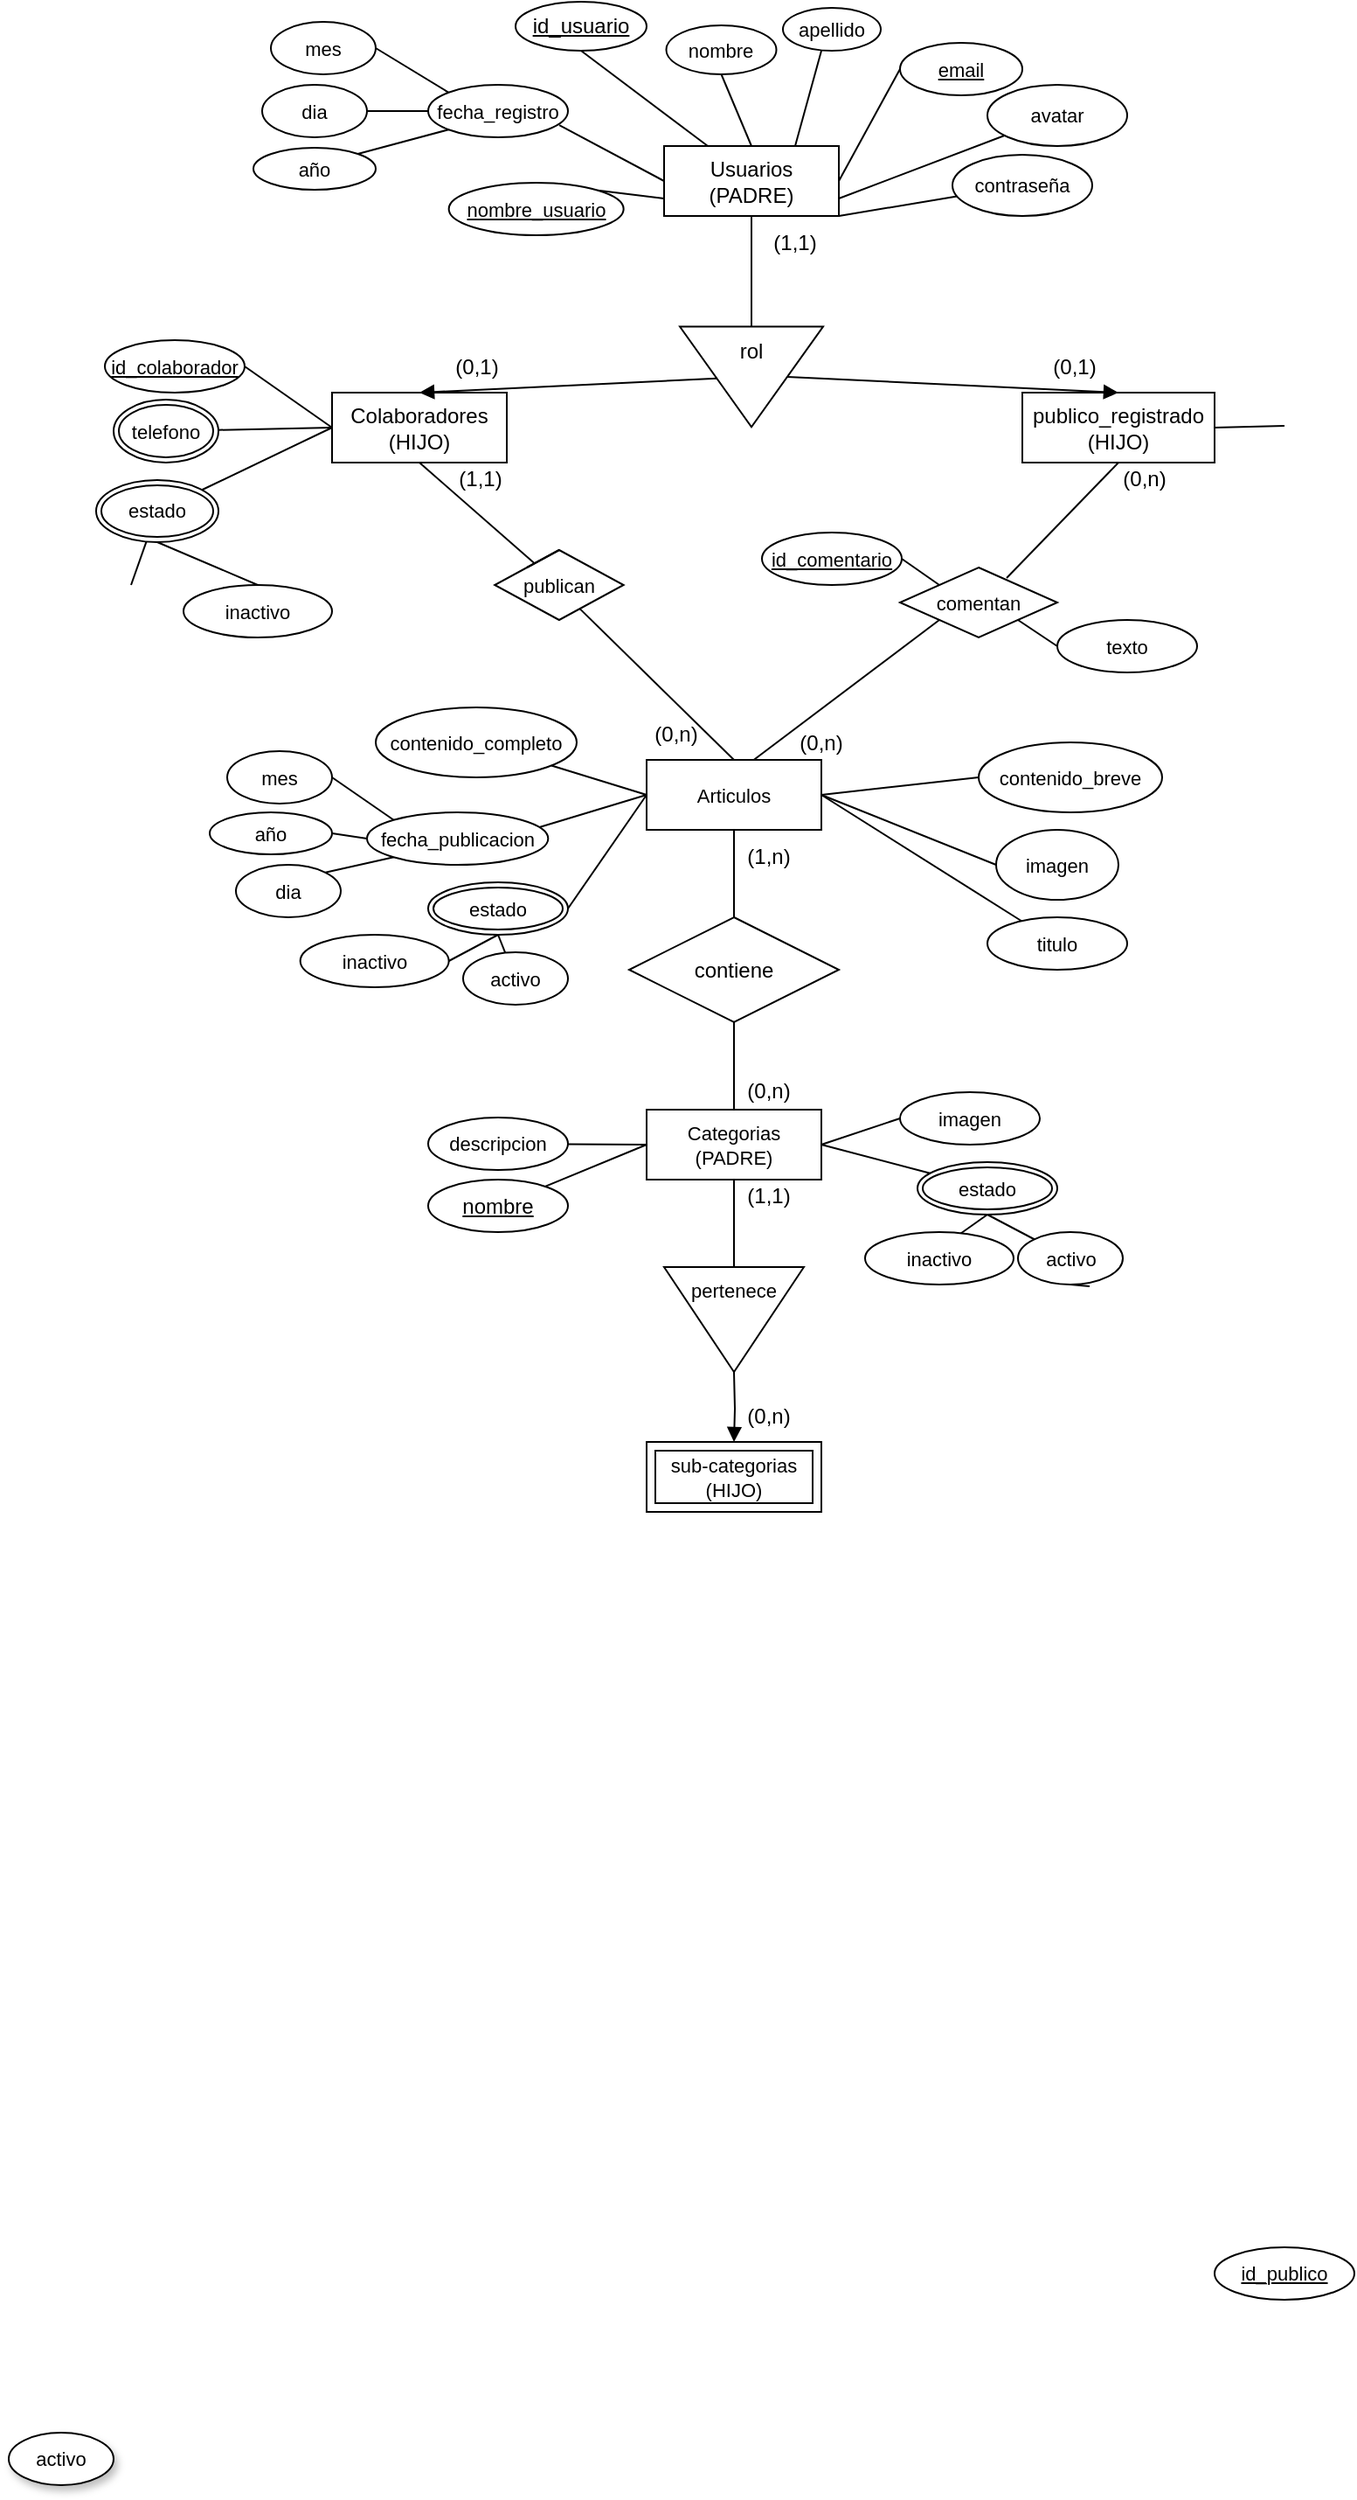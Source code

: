 <mxfile version="21.3.4" type="github">
  <diagram id="R2lEEEUBdFMjLlhIrx00" name="Page-1">
    <mxGraphModel dx="1089" dy="1526" grid="1" gridSize="10" guides="1" tooltips="1" connect="1" arrows="0" fold="1" page="1" pageScale="1" pageWidth="850" pageHeight="1100" background="#FFFFFF" math="0" shadow="0" extFonts="Permanent Marker^https://fonts.googleapis.com/css?family=Permanent+Marker">
      <root>
        <mxCell id="0" />
        <mxCell id="1" parent="0" />
        <mxCell id="G-78G9HvQrEz_k5AtjZF-8" style="edgeStyle=orthogonalEdgeStyle;rounded=0;orthogonalLoop=1;jettySize=auto;html=1;exitX=0.5;exitY=1;exitDx=0;exitDy=0;entryX=0;entryY=0.5;entryDx=0;entryDy=0;endArrow=none;endFill=0;shadow=0;labelBackgroundColor=none;fontColor=default;" parent="1" source="G-78G9HvQrEz_k5AtjZF-1" target="G-78G9HvQrEz_k5AtjZF-5" edge="1">
          <mxGeometry relative="1" as="geometry" />
        </mxCell>
        <mxCell id="G-78G9HvQrEz_k5AtjZF-10" style="rounded=0;orthogonalLoop=1;jettySize=auto;html=1;exitX=0.5;exitY=1;exitDx=0;exitDy=0;endArrow=none;endFill=0;entryX=0.25;entryY=0;entryDx=0;entryDy=0;shadow=0;labelBackgroundColor=none;fontColor=default;" parent="1" source="G-78G9HvQrEz_k5AtjZF-9" target="G-78G9HvQrEz_k5AtjZF-1" edge="1">
          <mxGeometry relative="1" as="geometry">
            <mxPoint x="480" y="-1021.5" as="targetPoint" />
          </mxGeometry>
        </mxCell>
        <mxCell id="G-78G9HvQrEz_k5AtjZF-12" style="edgeStyle=none;shape=connector;rounded=0;orthogonalLoop=1;jettySize=auto;html=1;exitX=0.5;exitY=0;exitDx=0;exitDy=0;entryX=0.5;entryY=1;entryDx=0;entryDy=0;labelBackgroundColor=none;fontFamily=Helvetica;fontSize=11;fontColor=default;endArrow=none;endFill=0;shadow=0;" parent="1" source="G-78G9HvQrEz_k5AtjZF-1" target="G-78G9HvQrEz_k5AtjZF-11" edge="1">
          <mxGeometry relative="1" as="geometry" />
        </mxCell>
        <mxCell id="G-78G9HvQrEz_k5AtjZF-14" style="edgeStyle=none;shape=connector;rounded=0;orthogonalLoop=1;jettySize=auto;html=1;exitX=0.75;exitY=0;exitDx=0;exitDy=0;entryX=0.393;entryY=1;entryDx=0;entryDy=0;entryPerimeter=0;labelBackgroundColor=none;fontFamily=Helvetica;fontSize=11;fontColor=default;endArrow=none;endFill=0;shadow=0;" parent="1" source="G-78G9HvQrEz_k5AtjZF-1" target="G-78G9HvQrEz_k5AtjZF-13" edge="1">
          <mxGeometry relative="1" as="geometry" />
        </mxCell>
        <mxCell id="G-78G9HvQrEz_k5AtjZF-20" style="edgeStyle=none;shape=connector;rounded=0;orthogonalLoop=1;jettySize=auto;html=1;exitX=0;exitY=0.5;exitDx=0;exitDy=0;labelBackgroundColor=none;fontFamily=Helvetica;fontSize=11;fontColor=default;endArrow=none;endFill=0;shadow=0;" parent="1" source="G-78G9HvQrEz_k5AtjZF-2" target="G-78G9HvQrEz_k5AtjZF-19" edge="1">
          <mxGeometry relative="1" as="geometry" />
        </mxCell>
        <mxCell id="G-78G9HvQrEz_k5AtjZF-22" style="edgeStyle=none;shape=connector;rounded=0;orthogonalLoop=1;jettySize=auto;html=1;labelBackgroundColor=none;fontFamily=Helvetica;fontSize=11;fontColor=default;endArrow=none;endFill=0;exitX=0;exitY=0.5;exitDx=0;exitDy=0;shadow=0;" parent="1" source="G-78G9HvQrEz_k5AtjZF-2" target="G-78G9HvQrEz_k5AtjZF-21" edge="1">
          <mxGeometry relative="1" as="geometry">
            <mxPoint x="400" y="-976.5" as="sourcePoint" />
          </mxGeometry>
        </mxCell>
        <mxCell id="G-78G9HvQrEz_k5AtjZF-24" style="edgeStyle=none;shape=connector;rounded=0;orthogonalLoop=1;jettySize=auto;html=1;exitX=1;exitY=0.5;exitDx=0;exitDy=0;entryX=0;entryY=0.5;entryDx=0;entryDy=0;labelBackgroundColor=none;fontFamily=Helvetica;fontSize=11;fontColor=default;endArrow=none;endFill=0;shadow=0;" parent="1" source="G-78G9HvQrEz_k5AtjZF-1" target="G-78G9HvQrEz_k5AtjZF-23" edge="1">
          <mxGeometry relative="1" as="geometry" />
        </mxCell>
        <mxCell id="G-78G9HvQrEz_k5AtjZF-27" style="edgeStyle=none;shape=connector;rounded=0;orthogonalLoop=1;jettySize=auto;html=1;exitX=0;exitY=0.5;exitDx=0;exitDy=0;entryX=0.938;entryY=0.767;entryDx=0;entryDy=0;entryPerimeter=0;labelBackgroundColor=none;fontFamily=Helvetica;fontSize=11;fontColor=default;endArrow=none;endFill=0;shadow=0;" parent="1" source="G-78G9HvQrEz_k5AtjZF-1" target="G-78G9HvQrEz_k5AtjZF-26" edge="1">
          <mxGeometry relative="1" as="geometry" />
        </mxCell>
        <mxCell id="G-78G9HvQrEz_k5AtjZF-35" style="edgeStyle=none;shape=connector;rounded=0;orthogonalLoop=1;jettySize=auto;html=1;exitX=1;exitY=0.75;exitDx=0;exitDy=0;labelBackgroundColor=none;fontFamily=Helvetica;fontSize=11;fontColor=default;endArrow=none;endFill=0;shadow=0;" parent="1" source="G-78G9HvQrEz_k5AtjZF-1" target="G-78G9HvQrEz_k5AtjZF-34" edge="1">
          <mxGeometry relative="1" as="geometry" />
        </mxCell>
        <mxCell id="G-78G9HvQrEz_k5AtjZF-39" style="edgeStyle=none;shape=connector;rounded=0;orthogonalLoop=1;jettySize=auto;html=1;exitX=0;exitY=0.75;exitDx=0;exitDy=0;entryX=1;entryY=0;entryDx=0;entryDy=0;labelBackgroundColor=none;fontFamily=Helvetica;fontSize=11;fontColor=default;endArrow=none;endFill=0;shadow=0;" parent="1" source="G-78G9HvQrEz_k5AtjZF-1" target="G-78G9HvQrEz_k5AtjZF-38" edge="1">
          <mxGeometry relative="1" as="geometry" />
        </mxCell>
        <mxCell id="G-78G9HvQrEz_k5AtjZF-45" style="edgeStyle=none;shape=connector;rounded=0;orthogonalLoop=1;jettySize=auto;html=1;exitX=1;exitY=1;exitDx=0;exitDy=0;labelBackgroundColor=none;fontFamily=Helvetica;fontSize=11;fontColor=default;endArrow=none;endFill=0;shadow=0;" parent="1" source="G-78G9HvQrEz_k5AtjZF-1" target="G-78G9HvQrEz_k5AtjZF-44" edge="1">
          <mxGeometry relative="1" as="geometry" />
        </mxCell>
        <mxCell id="G-78G9HvQrEz_k5AtjZF-1" value="Usuarios&lt;br&gt;(PADRE)" style="whiteSpace=wrap;html=1;align=center;shadow=0;labelBackgroundColor=none;" parent="1" vertex="1">
          <mxGeometry x="405" y="-977.5" width="100" height="40" as="geometry" />
        </mxCell>
        <mxCell id="G-78G9HvQrEz_k5AtjZF-17" style="edgeStyle=none;shape=connector;rounded=0;orthogonalLoop=1;jettySize=auto;html=1;exitX=0.648;exitY=0.817;exitDx=0;exitDy=0;entryX=0.5;entryY=0;entryDx=0;entryDy=0;labelBackgroundColor=none;fontFamily=Helvetica;fontSize=11;fontColor=default;endArrow=none;endFill=0;exitPerimeter=0;shadow=0;" parent="1" source="G-78G9HvQrEz_k5AtjZF-47" target="G-78G9HvQrEz_k5AtjZF-16" edge="1">
          <mxGeometry relative="1" as="geometry" />
        </mxCell>
        <mxCell id="m0Y3ykSrjnnwdMNcB-pi-7" style="edgeStyle=none;shape=connector;rounded=0;orthogonalLoop=1;jettySize=auto;html=1;exitX=0;exitY=0.5;exitDx=0;exitDy=0;entryX=1;entryY=0.5;entryDx=0;entryDy=0;labelBackgroundColor=none;fontFamily=Helvetica;fontSize=11;fontColor=default;endArrow=none;endFill=0;shadow=0;" parent="1" source="G-78G9HvQrEz_k5AtjZF-2" target="m0Y3ykSrjnnwdMNcB-pi-6" edge="1">
          <mxGeometry relative="1" as="geometry" />
        </mxCell>
        <mxCell id="G-78G9HvQrEz_k5AtjZF-2" value="Colaboradores&lt;br&gt;(HIJO)" style="whiteSpace=wrap;html=1;align=center;shadow=0;labelBackgroundColor=none;" parent="1" vertex="1">
          <mxGeometry x="215" y="-836.5" width="100" height="40" as="geometry" />
        </mxCell>
        <mxCell id="m0Y3ykSrjnnwdMNcB-pi-2" style="rounded=0;orthogonalLoop=1;jettySize=auto;html=1;exitX=0;exitY=1;exitDx=0;exitDy=0;endArrow=none;endFill=0;entryX=0.6;entryY=0.025;entryDx=0;entryDy=0;entryPerimeter=0;shadow=0;labelBackgroundColor=none;fontColor=default;" parent="1" source="m0Y3ykSrjnnwdMNcB-pi-3" target="G-78G9HvQrEz_k5AtjZF-16" edge="1">
          <mxGeometry relative="1" as="geometry" />
        </mxCell>
        <mxCell id="m0Y3ykSrjnnwdMNcB-pi-9" style="edgeStyle=none;shape=connector;rounded=0;orthogonalLoop=1;jettySize=auto;html=1;exitX=1;exitY=0.5;exitDx=0;exitDy=0;entryX=0;entryY=0.5;entryDx=0;entryDy=0;labelBackgroundColor=none;fontFamily=Helvetica;fontSize=11;fontColor=default;endArrow=none;endFill=0;shadow=0;" parent="1" source="G-78G9HvQrEz_k5AtjZF-4" edge="1">
          <mxGeometry relative="1" as="geometry">
            <mxPoint x="760" y="-817.5" as="targetPoint" />
          </mxGeometry>
        </mxCell>
        <mxCell id="G-78G9HvQrEz_k5AtjZF-4" value="publico_registrado&lt;br&gt;(HIJO)" style="whiteSpace=wrap;html=1;align=center;shadow=0;labelBackgroundColor=none;" parent="1" vertex="1">
          <mxGeometry x="610" y="-836.5" width="110" height="40" as="geometry" />
        </mxCell>
        <mxCell id="G-78G9HvQrEz_k5AtjZF-5" value="rol" style="triangle;rotation=90;verticalAlign=top;align=center;labelPosition=center;verticalLabelPosition=middle;html=1;whiteSpace=wrap;spacing=2;spacingBottom=5;spacingLeft=0;spacingRight=0;fontSize=12;horizontal=0;spacingTop=0;shadow=0;labelBackgroundColor=none;" parent="1" vertex="1">
          <mxGeometry x="426.34" y="-886.5" width="57.32" height="81.94" as="geometry" />
        </mxCell>
        <mxCell id="G-78G9HvQrEz_k5AtjZF-6" value="" style="endArrow=none;html=1;rounded=0;exitX=0.5;exitY=0;exitDx=0;exitDy=0;endFill=0;startArrow=block;startFill=1;shadow=0;labelBackgroundColor=none;fontColor=default;" parent="1" source="G-78G9HvQrEz_k5AtjZF-2" target="G-78G9HvQrEz_k5AtjZF-5" edge="1">
          <mxGeometry width="50" height="50" relative="1" as="geometry">
            <mxPoint x="550" y="-775.5" as="sourcePoint" />
            <mxPoint x="600" y="-825.5" as="targetPoint" />
          </mxGeometry>
        </mxCell>
        <mxCell id="G-78G9HvQrEz_k5AtjZF-7" value="" style="endArrow=block;html=1;rounded=0;exitX=0.5;exitY=0;exitDx=0;exitDy=0;entryX=0.5;entryY=0;entryDx=0;entryDy=0;endFill=1;shadow=0;labelBackgroundColor=none;fontColor=default;" parent="1" source="G-78G9HvQrEz_k5AtjZF-5" target="G-78G9HvQrEz_k5AtjZF-4" edge="1">
          <mxGeometry width="50" height="50" relative="1" as="geometry">
            <mxPoint x="550" y="-775.5" as="sourcePoint" />
            <mxPoint x="600" y="-825.5" as="targetPoint" />
          </mxGeometry>
        </mxCell>
        <mxCell id="G-78G9HvQrEz_k5AtjZF-9" value="id_usuario" style="ellipse;whiteSpace=wrap;html=1;align=center;fontStyle=4;shadow=0;labelBackgroundColor=none;" parent="1" vertex="1">
          <mxGeometry x="320" y="-1060" width="75" height="28" as="geometry" />
        </mxCell>
        <mxCell id="G-78G9HvQrEz_k5AtjZF-11" value="nombre" style="ellipse;whiteSpace=wrap;html=1;align=center;fontFamily=Helvetica;fontSize=11;shadow=0;labelBackgroundColor=none;" parent="1" vertex="1">
          <mxGeometry x="406.25" y="-1046.5" width="63" height="28" as="geometry" />
        </mxCell>
        <mxCell id="G-78G9HvQrEz_k5AtjZF-13" value="apellido" style="ellipse;whiteSpace=wrap;html=1;align=center;fontFamily=Helvetica;fontSize=11;shadow=0;labelBackgroundColor=none;" parent="1" vertex="1">
          <mxGeometry x="473" y="-1056.5" width="56" height="24.5" as="geometry" />
        </mxCell>
        <mxCell id="G-78G9HvQrEz_k5AtjZF-55" style="edgeStyle=none;shape=connector;rounded=0;orthogonalLoop=1;jettySize=auto;html=1;labelBackgroundColor=none;fontFamily=Helvetica;fontSize=11;fontColor=default;endArrow=none;endFill=0;exitX=0;exitY=0.5;exitDx=0;exitDy=0;shadow=0;" parent="1" source="G-78G9HvQrEz_k5AtjZF-16" target="G-78G9HvQrEz_k5AtjZF-51" edge="1">
          <mxGeometry relative="1" as="geometry" />
        </mxCell>
        <mxCell id="G-78G9HvQrEz_k5AtjZF-56" style="edgeStyle=none;shape=connector;rounded=0;orthogonalLoop=1;jettySize=auto;html=1;exitX=1;exitY=0.5;exitDx=0;exitDy=0;labelBackgroundColor=none;fontFamily=Helvetica;fontSize=11;fontColor=default;endArrow=none;endFill=0;shadow=0;" parent="1" source="G-78G9HvQrEz_k5AtjZF-16" target="G-78G9HvQrEz_k5AtjZF-52" edge="1">
          <mxGeometry relative="1" as="geometry" />
        </mxCell>
        <mxCell id="G-78G9HvQrEz_k5AtjZF-57" style="edgeStyle=none;shape=connector;rounded=0;orthogonalLoop=1;jettySize=auto;html=1;entryX=0;entryY=0.5;entryDx=0;entryDy=0;labelBackgroundColor=none;fontFamily=Helvetica;fontSize=11;fontColor=default;endArrow=none;endFill=0;exitX=1;exitY=0.5;exitDx=0;exitDy=0;shadow=0;" parent="1" source="G-78G9HvQrEz_k5AtjZF-16" target="G-78G9HvQrEz_k5AtjZF-54" edge="1">
          <mxGeometry relative="1" as="geometry">
            <mxPoint x="500" y="-666.5" as="sourcePoint" />
          </mxGeometry>
        </mxCell>
        <mxCell id="m0Y3ykSrjnnwdMNcB-pi-1" style="rounded=0;orthogonalLoop=1;jettySize=auto;html=1;exitX=0.5;exitY=1;exitDx=0;exitDy=0;entryX=0.5;entryY=0;entryDx=0;entryDy=0;endArrow=none;endFill=0;shadow=0;labelBackgroundColor=none;fontColor=default;" parent="1" source="G-78G9HvQrEz_k5AtjZF-16" edge="1">
          <mxGeometry relative="1" as="geometry">
            <mxPoint x="445" y="-426.5" as="targetPoint" />
          </mxGeometry>
        </mxCell>
        <mxCell id="G-78G9HvQrEz_k5AtjZF-16" value="Articulos" style="whiteSpace=wrap;html=1;align=center;fontFamily=Helvetica;fontSize=11;shadow=0;labelBackgroundColor=none;" parent="1" vertex="1">
          <mxGeometry x="395" y="-626.5" width="100" height="40" as="geometry" />
        </mxCell>
        <mxCell id="TPlJymGG3jugFg58Cx_--14" style="edgeStyle=none;shape=connector;curved=1;rounded=0;orthogonalLoop=1;jettySize=auto;html=1;exitX=0;exitY=0.5;exitDx=0;exitDy=0;labelBackgroundColor=none;fontFamily=Helvetica;fontSize=12;fontColor=default;endArrow=none;endFill=0;startSize=8;endSize=8;shadow=0;" parent="1" target="TPlJymGG3jugFg58Cx_--13" edge="1">
          <mxGeometry relative="1" as="geometry">
            <mxPoint x="395" y="-406.5" as="sourcePoint" />
          </mxGeometry>
        </mxCell>
        <mxCell id="TPlJymGG3jugFg58Cx_--17" style="edgeStyle=none;shape=connector;curved=1;rounded=0;orthogonalLoop=1;jettySize=auto;html=1;exitX=0;exitY=0.5;exitDx=0;exitDy=0;labelBackgroundColor=none;fontFamily=Helvetica;fontSize=12;fontColor=default;endArrow=none;endFill=0;startSize=8;endSize=8;shadow=0;" parent="1" target="TPlJymGG3jugFg58Cx_--15" edge="1">
          <mxGeometry relative="1" as="geometry">
            <mxPoint x="395" y="-406.5" as="sourcePoint" />
          </mxGeometry>
        </mxCell>
        <mxCell id="TPlJymGG3jugFg58Cx_--20" style="edgeStyle=none;shape=connector;curved=1;rounded=0;orthogonalLoop=1;jettySize=auto;html=1;exitX=1;exitY=0.5;exitDx=0;exitDy=0;entryX=0;entryY=0.5;entryDx=0;entryDy=0;labelBackgroundColor=none;fontFamily=Helvetica;fontSize=12;fontColor=default;endArrow=none;endFill=0;startSize=8;endSize=8;shadow=0;" parent="1" target="TPlJymGG3jugFg58Cx_--18" edge="1">
          <mxGeometry relative="1" as="geometry">
            <mxPoint x="495" y="-406.5" as="sourcePoint" />
          </mxGeometry>
        </mxCell>
        <mxCell id="TPlJymGG3jugFg58Cx_--27" style="edgeStyle=none;shape=connector;curved=1;rounded=0;orthogonalLoop=1;jettySize=auto;html=1;exitX=1;exitY=0.5;exitDx=0;exitDy=0;labelBackgroundColor=none;fontFamily=Helvetica;fontSize=12;fontColor=default;endArrow=none;endFill=0;startSize=8;endSize=8;shadow=0;" parent="1" target="TPlJymGG3jugFg58Cx_--22" edge="1">
          <mxGeometry relative="1" as="geometry">
            <mxPoint x="495" y="-406.5" as="sourcePoint" />
          </mxGeometry>
        </mxCell>
        <mxCell id="TPlJymGG3jugFg58Cx_--29" style="edgeStyle=none;shape=connector;curved=1;rounded=0;orthogonalLoop=1;jettySize=auto;html=1;exitX=0.5;exitY=1;exitDx=0;exitDy=0;labelBackgroundColor=none;fontFamily=Helvetica;fontSize=12;fontColor=default;endArrow=none;endFill=0;startSize=8;endSize=8;shadow=0;" parent="1" edge="1">
          <mxGeometry relative="1" as="geometry">
            <mxPoint x="445" y="-386.5" as="sourcePoint" />
            <mxPoint x="445" y="-336.5" as="targetPoint" />
          </mxGeometry>
        </mxCell>
        <mxCell id="G-78G9HvQrEz_k5AtjZF-19" value="telefono" style="ellipse;shape=doubleEllipse;margin=3;whiteSpace=wrap;html=1;align=center;fontFamily=Helvetica;fontSize=11;shadow=0;labelBackgroundColor=none;" parent="1" vertex="1">
          <mxGeometry x="90" y="-832.5" width="60" height="36" as="geometry" />
        </mxCell>
        <mxCell id="G-78G9HvQrEz_k5AtjZF-21" value="estado" style="ellipse;shape=doubleEllipse;margin=3;whiteSpace=wrap;html=1;align=center;fontFamily=Helvetica;fontSize=11;shadow=0;labelBackgroundColor=none;" parent="1" vertex="1">
          <mxGeometry x="80" y="-786.5" width="70" height="35.5" as="geometry" />
        </mxCell>
        <mxCell id="G-78G9HvQrEz_k5AtjZF-23" value="email" style="ellipse;whiteSpace=wrap;html=1;align=center;fontFamily=Helvetica;fontSize=11;fontStyle=4;shadow=0;labelBackgroundColor=none;" parent="1" vertex="1">
          <mxGeometry x="540" y="-1036.5" width="70" height="30" as="geometry" />
        </mxCell>
        <mxCell id="G-78G9HvQrEz_k5AtjZF-25" style="edgeStyle=none;shape=connector;rounded=0;orthogonalLoop=1;jettySize=auto;html=1;exitX=0;exitY=0.5;exitDx=0;exitDy=0;entryX=0;entryY=0.25;entryDx=0;entryDy=0;labelBackgroundColor=none;fontFamily=Helvetica;fontSize=11;fontColor=default;endArrow=none;endFill=0;shadow=0;" parent="1" source="G-78G9HvQrEz_k5AtjZF-1" target="G-78G9HvQrEz_k5AtjZF-1" edge="1">
          <mxGeometry relative="1" as="geometry" />
        </mxCell>
        <mxCell id="G-78G9HvQrEz_k5AtjZF-31" style="edgeStyle=none;shape=connector;rounded=0;orthogonalLoop=1;jettySize=auto;html=1;exitX=0;exitY=1;exitDx=0;exitDy=0;entryX=1;entryY=0;entryDx=0;entryDy=0;labelBackgroundColor=none;fontFamily=Helvetica;fontSize=11;fontColor=default;endArrow=none;endFill=0;shadow=0;" parent="1" source="G-78G9HvQrEz_k5AtjZF-26" target="G-78G9HvQrEz_k5AtjZF-30" edge="1">
          <mxGeometry relative="1" as="geometry" />
        </mxCell>
        <mxCell id="G-78G9HvQrEz_k5AtjZF-32" style="edgeStyle=none;shape=connector;rounded=0;orthogonalLoop=1;jettySize=auto;html=1;exitX=0;exitY=0.5;exitDx=0;exitDy=0;labelBackgroundColor=none;fontFamily=Helvetica;fontSize=11;fontColor=default;endArrow=none;endFill=0;shadow=0;" parent="1" source="G-78G9HvQrEz_k5AtjZF-26" target="G-78G9HvQrEz_k5AtjZF-29" edge="1">
          <mxGeometry relative="1" as="geometry" />
        </mxCell>
        <mxCell id="G-78G9HvQrEz_k5AtjZF-33" style="edgeStyle=none;shape=connector;rounded=0;orthogonalLoop=1;jettySize=auto;html=1;exitX=0;exitY=0;exitDx=0;exitDy=0;entryX=1;entryY=0.5;entryDx=0;entryDy=0;labelBackgroundColor=none;fontFamily=Helvetica;fontSize=11;fontColor=default;endArrow=none;endFill=0;shadow=0;" parent="1" source="G-78G9HvQrEz_k5AtjZF-26" target="G-78G9HvQrEz_k5AtjZF-28" edge="1">
          <mxGeometry relative="1" as="geometry" />
        </mxCell>
        <mxCell id="G-78G9HvQrEz_k5AtjZF-26" value="fecha_registro" style="ellipse;whiteSpace=wrap;html=1;align=center;fontFamily=Helvetica;fontSize=11;shadow=0;labelBackgroundColor=none;" parent="1" vertex="1">
          <mxGeometry x="270" y="-1012.5" width="80" height="30" as="geometry" />
        </mxCell>
        <mxCell id="G-78G9HvQrEz_k5AtjZF-28" value="mes" style="ellipse;whiteSpace=wrap;html=1;align=center;fontFamily=Helvetica;fontSize=11;shadow=0;labelBackgroundColor=none;" parent="1" vertex="1">
          <mxGeometry x="180" y="-1048.5" width="60" height="30" as="geometry" />
        </mxCell>
        <mxCell id="G-78G9HvQrEz_k5AtjZF-29" value="dia" style="ellipse;whiteSpace=wrap;html=1;align=center;fontFamily=Helvetica;fontSize=11;shadow=0;labelBackgroundColor=none;" parent="1" vertex="1">
          <mxGeometry x="175" y="-1012.5" width="60" height="30" as="geometry" />
        </mxCell>
        <mxCell id="G-78G9HvQrEz_k5AtjZF-30" value="año" style="ellipse;whiteSpace=wrap;html=1;align=center;fontFamily=Helvetica;fontSize=11;shadow=0;labelBackgroundColor=none;" parent="1" vertex="1">
          <mxGeometry x="170" y="-976.5" width="70" height="24" as="geometry" />
        </mxCell>
        <mxCell id="G-78G9HvQrEz_k5AtjZF-34" value="avatar" style="ellipse;whiteSpace=wrap;html=1;align=center;fontFamily=Helvetica;fontSize=11;shadow=0;labelBackgroundColor=none;" parent="1" vertex="1">
          <mxGeometry x="590" y="-1012.5" width="80" height="35" as="geometry" />
        </mxCell>
        <mxCell id="G-78G9HvQrEz_k5AtjZF-38" value="nombre_usuario" style="ellipse;whiteSpace=wrap;html=1;align=center;fontStyle=4;fontFamily=Helvetica;fontSize=11;shadow=0;labelBackgroundColor=none;" parent="1" vertex="1">
          <mxGeometry x="281.83" y="-956.5" width="100" height="30" as="geometry" />
        </mxCell>
        <mxCell id="G-78G9HvQrEz_k5AtjZF-44" value="contraseña" style="ellipse;whiteSpace=wrap;html=1;align=center;fontFamily=Helvetica;fontSize=11;shadow=0;labelBackgroundColor=none;" parent="1" vertex="1">
          <mxGeometry x="570" y="-972.5" width="80" height="35" as="geometry" />
        </mxCell>
        <mxCell id="G-78G9HvQrEz_k5AtjZF-46" style="edgeStyle=none;shape=connector;rounded=0;orthogonalLoop=1;jettySize=auto;html=1;exitX=0;exitY=0.5;exitDx=0;exitDy=0;labelBackgroundColor=none;fontFamily=Helvetica;fontSize=11;fontColor=default;endArrow=none;endFill=0;shadow=0;" parent="1" source="G-78G9HvQrEz_k5AtjZF-5" target="G-78G9HvQrEz_k5AtjZF-5" edge="1">
          <mxGeometry relative="1" as="geometry" />
        </mxCell>
        <mxCell id="G-78G9HvQrEz_k5AtjZF-48" value="" style="edgeStyle=none;shape=connector;rounded=0;orthogonalLoop=1;jettySize=auto;html=1;exitX=0.5;exitY=1;exitDx=0;exitDy=0;labelBackgroundColor=none;fontFamily=Helvetica;fontSize=11;fontColor=default;endArrow=none;endFill=0;shadow=0;" parent="1" source="G-78G9HvQrEz_k5AtjZF-2" target="G-78G9HvQrEz_k5AtjZF-47" edge="1">
          <mxGeometry relative="1" as="geometry">
            <mxPoint x="265" y="-796.5" as="sourcePoint" />
            <mxPoint x="456" y="-726.5" as="targetPoint" />
          </mxGeometry>
        </mxCell>
        <mxCell id="G-78G9HvQrEz_k5AtjZF-47" value="publican" style="shape=rhombus;perimeter=rhombusPerimeter;whiteSpace=wrap;html=1;align=center;fontFamily=Helvetica;fontSize=11;shadow=0;labelBackgroundColor=none;" parent="1" vertex="1">
          <mxGeometry x="308.08" y="-746.5" width="73.75" height="40" as="geometry" />
        </mxCell>
        <mxCell id="G-78G9HvQrEz_k5AtjZF-49" style="edgeStyle=none;shape=connector;rounded=0;orthogonalLoop=1;jettySize=auto;html=1;exitX=0.5;exitY=0;exitDx=0;exitDy=0;entryX=0;entryY=0;entryDx=0;entryDy=0;labelBackgroundColor=none;fontFamily=Helvetica;fontSize=11;fontColor=default;endArrow=none;endFill=0;shadow=0;" parent="1" source="G-78G9HvQrEz_k5AtjZF-47" target="G-78G9HvQrEz_k5AtjZF-47" edge="1">
          <mxGeometry relative="1" as="geometry" />
        </mxCell>
        <mxCell id="G-78G9HvQrEz_k5AtjZF-50" style="edgeStyle=none;shape=connector;rounded=0;orthogonalLoop=1;jettySize=auto;html=1;exitX=1;exitY=0.5;exitDx=0;exitDy=0;labelBackgroundColor=none;fontFamily=Helvetica;fontSize=11;fontColor=default;endArrow=none;endFill=0;shadow=0;" parent="1" source="G-78G9HvQrEz_k5AtjZF-47" target="G-78G9HvQrEz_k5AtjZF-47" edge="1">
          <mxGeometry relative="1" as="geometry" />
        </mxCell>
        <mxCell id="G-78G9HvQrEz_k5AtjZF-51" value="contenido_completo" style="ellipse;whiteSpace=wrap;html=1;align=center;fontFamily=Helvetica;fontSize=11;shadow=0;labelBackgroundColor=none;" parent="1" vertex="1">
          <mxGeometry x="240" y="-656.5" width="115" height="40" as="geometry" />
        </mxCell>
        <mxCell id="G-78G9HvQrEz_k5AtjZF-52" value="titulo" style="ellipse;whiteSpace=wrap;html=1;align=center;fontFamily=Helvetica;fontSize=11;shadow=0;labelBackgroundColor=none;" parent="1" vertex="1">
          <mxGeometry x="590" y="-536.5" width="80" height="30" as="geometry" />
        </mxCell>
        <mxCell id="G-78G9HvQrEz_k5AtjZF-54" value="contenido_breve" style="ellipse;whiteSpace=wrap;html=1;align=center;fontFamily=Helvetica;fontSize=11;shadow=0;labelBackgroundColor=none;" parent="1" vertex="1">
          <mxGeometry x="585" y="-636.5" width="105" height="40" as="geometry" />
        </mxCell>
        <mxCell id="G-78G9HvQrEz_k5AtjZF-59" style="edgeStyle=none;shape=connector;rounded=0;orthogonalLoop=1;jettySize=auto;html=1;exitX=0;exitY=0.5;exitDx=0;exitDy=0;labelBackgroundColor=none;fontFamily=Helvetica;fontSize=11;fontColor=default;endArrow=none;endFill=0;entryX=1;entryY=0.5;entryDx=0;entryDy=0;shadow=0;" parent="1" source="G-78G9HvQrEz_k5AtjZF-58" target="G-78G9HvQrEz_k5AtjZF-16" edge="1">
          <mxGeometry relative="1" as="geometry">
            <mxPoint x="500" y="-666.5" as="targetPoint" />
          </mxGeometry>
        </mxCell>
        <mxCell id="G-78G9HvQrEz_k5AtjZF-58" value="imagen" style="ellipse;whiteSpace=wrap;html=1;align=center;fontFamily=Helvetica;fontSize=11;shadow=0;labelBackgroundColor=none;" parent="1" vertex="1">
          <mxGeometry x="595" y="-586.5" width="70" height="40" as="geometry" />
        </mxCell>
        <mxCell id="G-78G9HvQrEz_k5AtjZF-61" style="edgeStyle=none;shape=connector;rounded=0;orthogonalLoop=1;jettySize=auto;html=1;exitX=0.936;exitY=0.3;exitDx=0;exitDy=0;labelBackgroundColor=none;fontFamily=Helvetica;fontSize=11;fontColor=default;endArrow=none;endFill=0;exitPerimeter=0;entryX=0;entryY=0.5;entryDx=0;entryDy=0;shadow=0;" parent="1" source="G-78G9HvQrEz_k5AtjZF-60" target="G-78G9HvQrEz_k5AtjZF-16" edge="1">
          <mxGeometry relative="1" as="geometry">
            <mxPoint x="400" y="-606.5" as="targetPoint" />
          </mxGeometry>
        </mxCell>
        <mxCell id="TPlJymGG3jugFg58Cx_--10" style="edgeStyle=none;shape=connector;curved=1;rounded=0;orthogonalLoop=1;jettySize=auto;html=1;exitX=0;exitY=1;exitDx=0;exitDy=0;entryX=1;entryY=0;entryDx=0;entryDy=0;labelBackgroundColor=none;fontFamily=Helvetica;fontSize=12;fontColor=default;endArrow=none;endFill=0;startSize=8;endSize=8;shadow=0;" parent="1" source="G-78G9HvQrEz_k5AtjZF-60" target="TPlJymGG3jugFg58Cx_--7" edge="1">
          <mxGeometry relative="1" as="geometry" />
        </mxCell>
        <mxCell id="TPlJymGG3jugFg58Cx_--11" style="edgeStyle=none;shape=connector;curved=1;rounded=0;orthogonalLoop=1;jettySize=auto;html=1;exitX=0;exitY=0;exitDx=0;exitDy=0;entryX=1;entryY=0.5;entryDx=0;entryDy=0;labelBackgroundColor=none;fontFamily=Helvetica;fontSize=12;fontColor=default;endArrow=none;endFill=0;startSize=8;endSize=8;shadow=0;" parent="1" source="G-78G9HvQrEz_k5AtjZF-60" target="TPlJymGG3jugFg58Cx_--6" edge="1">
          <mxGeometry relative="1" as="geometry" />
        </mxCell>
        <mxCell id="TPlJymGG3jugFg58Cx_--12" style="edgeStyle=none;shape=connector;curved=1;rounded=0;orthogonalLoop=1;jettySize=auto;html=1;exitX=0;exitY=0.5;exitDx=0;exitDy=0;entryX=1;entryY=0.5;entryDx=0;entryDy=0;labelBackgroundColor=none;fontFamily=Helvetica;fontSize=12;fontColor=default;endArrow=none;endFill=0;startSize=8;endSize=8;shadow=0;" parent="1" source="G-78G9HvQrEz_k5AtjZF-60" target="TPlJymGG3jugFg58Cx_--8" edge="1">
          <mxGeometry relative="1" as="geometry" />
        </mxCell>
        <mxCell id="G-78G9HvQrEz_k5AtjZF-60" value="fecha_publicacion" style="ellipse;whiteSpace=wrap;html=1;align=center;fontFamily=Helvetica;fontSize=11;shadow=0;labelBackgroundColor=none;" parent="1" vertex="1">
          <mxGeometry x="235.0" y="-596.5" width="103.66" height="30" as="geometry" />
        </mxCell>
        <mxCell id="G-78G9HvQrEz_k5AtjZF-63" style="edgeStyle=none;shape=connector;rounded=0;orthogonalLoop=1;jettySize=auto;html=1;exitX=1;exitY=0.5;exitDx=0;exitDy=0;entryX=0;entryY=0.5;entryDx=0;entryDy=0;labelBackgroundColor=none;fontFamily=Helvetica;fontSize=11;fontColor=default;endArrow=none;endFill=0;shadow=0;" parent="1" source="G-78G9HvQrEz_k5AtjZF-62" target="G-78G9HvQrEz_k5AtjZF-16" edge="1">
          <mxGeometry relative="1" as="geometry" />
        </mxCell>
        <mxCell id="m0Y3ykSrjnnwdMNcB-pi-16" style="edgeStyle=none;shape=connector;rounded=0;orthogonalLoop=1;jettySize=auto;html=1;exitX=0.5;exitY=1;exitDx=0;exitDy=0;entryX=1;entryY=0.5;entryDx=0;entryDy=0;labelBackgroundColor=none;fontFamily=Helvetica;fontSize=11;fontColor=default;endArrow=none;endFill=0;shadow=0;" parent="1" source="G-78G9HvQrEz_k5AtjZF-62" target="m0Y3ykSrjnnwdMNcB-pi-15" edge="1">
          <mxGeometry relative="1" as="geometry" />
        </mxCell>
        <mxCell id="G-78G9HvQrEz_k5AtjZF-62" value="estado" style="ellipse;shape=doubleEllipse;margin=3;whiteSpace=wrap;html=1;align=center;fontFamily=Helvetica;fontSize=11;shadow=0;labelBackgroundColor=none;" parent="1" vertex="1">
          <mxGeometry x="270" y="-556.5" width="80" height="30" as="geometry" />
        </mxCell>
        <mxCell id="m0Y3ykSrjnnwdMNcB-pi-4" value="" style="rounded=0;orthogonalLoop=1;jettySize=auto;html=1;exitX=0.5;exitY=1;exitDx=0;exitDy=0;endArrow=none;endFill=0;entryX=0.678;entryY=0.15;entryDx=0;entryDy=0;entryPerimeter=0;shadow=0;labelBackgroundColor=none;fontColor=default;" parent="1" source="G-78G9HvQrEz_k5AtjZF-4" target="m0Y3ykSrjnnwdMNcB-pi-3" edge="1">
          <mxGeometry relative="1" as="geometry">
            <mxPoint x="665" y="-796.5" as="sourcePoint" />
            <mxPoint x="590" y="-736.5" as="targetPoint" />
          </mxGeometry>
        </mxCell>
        <mxCell id="TPlJymGG3jugFg58Cx_--3" style="edgeStyle=none;curved=1;rounded=0;orthogonalLoop=1;jettySize=auto;html=1;exitX=1;exitY=1;exitDx=0;exitDy=0;entryX=0;entryY=0.5;entryDx=0;entryDy=0;fontSize=12;startSize=8;endSize=8;endArrow=none;endFill=0;shadow=0;labelBackgroundColor=none;fontColor=default;" parent="1" source="m0Y3ykSrjnnwdMNcB-pi-3" target="TPlJymGG3jugFg58Cx_--1" edge="1">
          <mxGeometry relative="1" as="geometry" />
        </mxCell>
        <mxCell id="TPlJymGG3jugFg58Cx_--4" style="edgeStyle=none;shape=connector;curved=1;rounded=0;orthogonalLoop=1;jettySize=auto;html=1;exitX=0;exitY=0;exitDx=0;exitDy=0;entryX=1;entryY=0.5;entryDx=0;entryDy=0;labelBackgroundColor=none;fontFamily=Helvetica;fontSize=12;fontColor=default;endArrow=none;endFill=0;startSize=8;endSize=8;shadow=0;" parent="1" source="m0Y3ykSrjnnwdMNcB-pi-3" target="TPlJymGG3jugFg58Cx_--2" edge="1">
          <mxGeometry relative="1" as="geometry" />
        </mxCell>
        <mxCell id="m0Y3ykSrjnnwdMNcB-pi-3" value="comentan" style="shape=rhombus;perimeter=rhombusPerimeter;whiteSpace=wrap;html=1;align=center;fontFamily=Helvetica;fontSize=11;shadow=0;labelBackgroundColor=none;" parent="1" vertex="1">
          <mxGeometry x="540" y="-736.5" width="90" height="40" as="geometry" />
        </mxCell>
        <mxCell id="m0Y3ykSrjnnwdMNcB-pi-5" style="edgeStyle=none;shape=connector;rounded=0;orthogonalLoop=1;jettySize=auto;html=1;exitX=0.5;exitY=1;exitDx=0;exitDy=0;labelBackgroundColor=none;fontFamily=Helvetica;fontSize=11;fontColor=default;endArrow=none;endFill=0;shadow=0;" parent="1" source="G-78G9HvQrEz_k5AtjZF-52" target="G-78G9HvQrEz_k5AtjZF-52" edge="1">
          <mxGeometry relative="1" as="geometry" />
        </mxCell>
        <mxCell id="m0Y3ykSrjnnwdMNcB-pi-6" value="id_colaborador" style="ellipse;whiteSpace=wrap;html=1;align=center;fontStyle=4;fontFamily=Helvetica;fontSize=11;shadow=0;labelBackgroundColor=none;" parent="1" vertex="1">
          <mxGeometry x="85" y="-866.5" width="80" height="30" as="geometry" />
        </mxCell>
        <mxCell id="m0Y3ykSrjnnwdMNcB-pi-8" value="id_publico" style="ellipse;whiteSpace=wrap;html=1;align=center;fontStyle=4;fontFamily=Helvetica;fontSize=11;shadow=0;labelBackgroundColor=none;" parent="1" vertex="1">
          <mxGeometry x="720" y="224" width="80" height="30" as="geometry" />
        </mxCell>
        <mxCell id="m0Y3ykSrjnnwdMNcB-pi-12" style="edgeStyle=none;shape=connector;rounded=0;orthogonalLoop=1;jettySize=auto;html=1;exitX=0.5;exitY=0;exitDx=0;exitDy=0;labelBackgroundColor=none;fontFamily=Helvetica;fontSize=11;fontColor=default;endArrow=none;endFill=0;shadow=0;" parent="1" target="G-78G9HvQrEz_k5AtjZF-21" edge="1">
          <mxGeometry relative="1" as="geometry">
            <mxPoint x="100" y="-726.5" as="sourcePoint" />
          </mxGeometry>
        </mxCell>
        <mxCell id="m0Y3ykSrjnnwdMNcB-pi-10" value="activo" style="ellipse;whiteSpace=wrap;html=1;align=center;fontFamily=Helvetica;fontSize=11;shadow=1;labelBackgroundColor=none;" parent="1" vertex="1">
          <mxGeometry x="30" y="330" width="60" height="30" as="geometry" />
        </mxCell>
        <mxCell id="m0Y3ykSrjnnwdMNcB-pi-13" style="edgeStyle=none;shape=connector;rounded=0;orthogonalLoop=1;jettySize=auto;html=1;exitX=0.5;exitY=0;exitDx=0;exitDy=0;entryX=0.5;entryY=1;entryDx=0;entryDy=0;labelBackgroundColor=none;fontFamily=Helvetica;fontSize=11;fontColor=default;endArrow=none;endFill=0;shadow=0;" parent="1" source="m0Y3ykSrjnnwdMNcB-pi-11" target="G-78G9HvQrEz_k5AtjZF-21" edge="1">
          <mxGeometry relative="1" as="geometry" />
        </mxCell>
        <mxCell id="m0Y3ykSrjnnwdMNcB-pi-11" value="inactivo" style="ellipse;whiteSpace=wrap;html=1;align=center;fontFamily=Helvetica;fontSize=11;shadow=0;labelBackgroundColor=none;" parent="1" vertex="1">
          <mxGeometry x="130" y="-726.5" width="85" height="30" as="geometry" />
        </mxCell>
        <mxCell id="m0Y3ykSrjnnwdMNcB-pi-17" style="edgeStyle=none;shape=connector;rounded=0;orthogonalLoop=1;jettySize=auto;html=1;entryX=0.5;entryY=1;entryDx=0;entryDy=0;labelBackgroundColor=none;fontFamily=Helvetica;fontSize=11;fontColor=default;endArrow=none;endFill=0;shadow=0;" parent="1" source="m0Y3ykSrjnnwdMNcB-pi-14" target="G-78G9HvQrEz_k5AtjZF-62" edge="1">
          <mxGeometry relative="1" as="geometry" />
        </mxCell>
        <mxCell id="m0Y3ykSrjnnwdMNcB-pi-14" value="activo" style="ellipse;whiteSpace=wrap;html=1;align=center;fontFamily=Helvetica;fontSize=11;shadow=0;labelBackgroundColor=none;" parent="1" vertex="1">
          <mxGeometry x="290" y="-516.5" width="60" height="30" as="geometry" />
        </mxCell>
        <mxCell id="m0Y3ykSrjnnwdMNcB-pi-15" value="inactivo" style="ellipse;whiteSpace=wrap;html=1;align=center;fontFamily=Helvetica;fontSize=11;shadow=0;labelBackgroundColor=none;" parent="1" vertex="1">
          <mxGeometry x="196.83" y="-526.5" width="85" height="30" as="geometry" />
        </mxCell>
        <mxCell id="TPlJymGG3jugFg58Cx_--1" value="texto" style="ellipse;whiteSpace=wrap;html=1;align=center;fontFamily=Helvetica;fontSize=11;shadow=0;labelBackgroundColor=none;" parent="1" vertex="1">
          <mxGeometry x="630" y="-706.5" width="80" height="30" as="geometry" />
        </mxCell>
        <mxCell id="TPlJymGG3jugFg58Cx_--2" value="id_comentario" style="ellipse;whiteSpace=wrap;html=1;align=center;fontStyle=4;fontFamily=Helvetica;fontSize=11;shadow=0;labelBackgroundColor=none;" parent="1" vertex="1">
          <mxGeometry x="461" y="-756.5" width="80" height="30" as="geometry" />
        </mxCell>
        <mxCell id="TPlJymGG3jugFg58Cx_--5" value="contiene" style="shape=rhombus;perimeter=rhombusPerimeter;whiteSpace=wrap;html=1;align=center;fontFamily=Helvetica;fontSize=12;shadow=0;labelBackgroundColor=none;" parent="1" vertex="1">
          <mxGeometry x="385" y="-536.5" width="120" height="60" as="geometry" />
        </mxCell>
        <mxCell id="TPlJymGG3jugFg58Cx_--6" value="mes" style="ellipse;whiteSpace=wrap;html=1;align=center;fontFamily=Helvetica;fontSize=11;shadow=0;labelBackgroundColor=none;" parent="1" vertex="1">
          <mxGeometry x="155" y="-631.5" width="60" height="30" as="geometry" />
        </mxCell>
        <mxCell id="TPlJymGG3jugFg58Cx_--7" value="dia" style="ellipse;whiteSpace=wrap;html=1;align=center;fontFamily=Helvetica;fontSize=11;shadow=0;labelBackgroundColor=none;" parent="1" vertex="1">
          <mxGeometry x="160" y="-566.5" width="60" height="30" as="geometry" />
        </mxCell>
        <mxCell id="TPlJymGG3jugFg58Cx_--8" value="año" style="ellipse;whiteSpace=wrap;html=1;align=center;fontFamily=Helvetica;fontSize=11;shadow=0;labelBackgroundColor=none;" parent="1" vertex="1">
          <mxGeometry x="145" y="-596.5" width="70" height="24" as="geometry" />
        </mxCell>
        <mxCell id="TPlJymGG3jugFg58Cx_--13" value="nombre" style="ellipse;whiteSpace=wrap;html=1;align=center;fontStyle=4;fontFamily=Helvetica;fontSize=12;shadow=0;labelBackgroundColor=none;" parent="1" vertex="1">
          <mxGeometry x="270" y="-386.5" width="80" height="30" as="geometry" />
        </mxCell>
        <mxCell id="TPlJymGG3jugFg58Cx_--15" value="descripcion" style="ellipse;whiteSpace=wrap;html=1;align=center;fontFamily=Helvetica;fontSize=11;shadow=0;labelBackgroundColor=none;" parent="1" vertex="1">
          <mxGeometry x="270" y="-422" width="80" height="30" as="geometry" />
        </mxCell>
        <mxCell id="TPlJymGG3jugFg58Cx_--16" style="edgeStyle=none;shape=connector;rounded=0;orthogonalLoop=1;jettySize=auto;html=1;exitX=0.5;exitY=1;exitDx=0;exitDy=0;labelBackgroundColor=none;fontFamily=Helvetica;fontSize=11;fontColor=default;endArrow=none;endFill=0;shadow=0;" parent="1" source="TPlJymGG3jugFg58Cx_--15" target="TPlJymGG3jugFg58Cx_--15" edge="1">
          <mxGeometry relative="1" as="geometry" />
        </mxCell>
        <mxCell id="TPlJymGG3jugFg58Cx_--18" value="imagen" style="ellipse;whiteSpace=wrap;html=1;align=center;fontFamily=Helvetica;fontSize=11;shadow=0;labelBackgroundColor=none;" parent="1" vertex="1">
          <mxGeometry x="540" y="-436.5" width="80" height="30" as="geometry" />
        </mxCell>
        <mxCell id="TPlJymGG3jugFg58Cx_--19" style="edgeStyle=none;shape=connector;rounded=0;orthogonalLoop=1;jettySize=auto;html=1;exitX=0.5;exitY=1;exitDx=0;exitDy=0;labelBackgroundColor=none;fontFamily=Helvetica;fontSize=11;fontColor=default;endArrow=none;endFill=0;shadow=0;" parent="1" source="TPlJymGG3jugFg58Cx_--18" target="TPlJymGG3jugFg58Cx_--18" edge="1">
          <mxGeometry relative="1" as="geometry" />
        </mxCell>
        <mxCell id="TPlJymGG3jugFg58Cx_--21" style="edgeStyle=none;shape=connector;rounded=0;orthogonalLoop=1;jettySize=auto;html=1;exitX=0.5;exitY=1;exitDx=0;exitDy=0;entryX=0.624;entryY=0.067;entryDx=0;entryDy=0;labelBackgroundColor=none;fontFamily=Helvetica;fontSize=11;fontColor=default;endArrow=none;endFill=0;entryPerimeter=0;shadow=0;" parent="1" source="TPlJymGG3jugFg58Cx_--22" target="TPlJymGG3jugFg58Cx_--25" edge="1">
          <mxGeometry relative="1" as="geometry" />
        </mxCell>
        <mxCell id="TPlJymGG3jugFg58Cx_--22" value="estado" style="ellipse;shape=doubleEllipse;margin=3;whiteSpace=wrap;html=1;align=center;fontFamily=Helvetica;fontSize=11;shadow=0;labelBackgroundColor=none;" parent="1" vertex="1">
          <mxGeometry x="550" y="-396.5" width="80" height="30" as="geometry" />
        </mxCell>
        <mxCell id="TPlJymGG3jugFg58Cx_--23" style="edgeStyle=none;shape=connector;rounded=0;orthogonalLoop=1;jettySize=auto;html=1;entryX=0.5;entryY=1;entryDx=0;entryDy=0;labelBackgroundColor=none;fontFamily=Helvetica;fontSize=11;fontColor=default;endArrow=none;endFill=0;shadow=0;" parent="1" source="TPlJymGG3jugFg58Cx_--24" target="TPlJymGG3jugFg58Cx_--22" edge="1">
          <mxGeometry relative="1" as="geometry" />
        </mxCell>
        <mxCell id="TPlJymGG3jugFg58Cx_--24" value="activo" style="ellipse;whiteSpace=wrap;html=1;align=center;fontFamily=Helvetica;fontSize=11;shadow=0;labelBackgroundColor=none;" parent="1" vertex="1">
          <mxGeometry x="607.5" y="-356.5" width="60" height="30" as="geometry" />
        </mxCell>
        <mxCell id="TPlJymGG3jugFg58Cx_--25" value="inactivo" style="ellipse;whiteSpace=wrap;html=1;align=center;fontFamily=Helvetica;fontSize=11;shadow=0;labelBackgroundColor=none;" parent="1" vertex="1">
          <mxGeometry x="520" y="-356.5" width="85" height="30" as="geometry" />
        </mxCell>
        <mxCell id="TPlJymGG3jugFg58Cx_--26" style="edgeStyle=none;shape=connector;curved=1;rounded=0;orthogonalLoop=1;jettySize=auto;html=1;exitX=0.5;exitY=1;exitDx=0;exitDy=0;entryX=0.683;entryY=1.033;entryDx=0;entryDy=0;entryPerimeter=0;labelBackgroundColor=none;fontFamily=Helvetica;fontSize=12;fontColor=default;endArrow=none;endFill=0;startSize=8;endSize=8;shadow=0;" parent="1" source="TPlJymGG3jugFg58Cx_--24" target="TPlJymGG3jugFg58Cx_--24" edge="1">
          <mxGeometry relative="1" as="geometry" />
        </mxCell>
        <mxCell id="5o4xbBL1ZPF9Y1dV_yGu-2" style="edgeStyle=orthogonalEdgeStyle;rounded=0;orthogonalLoop=1;jettySize=auto;html=1;exitX=0.5;exitY=1;exitDx=0;exitDy=0;endArrow=none;endFill=0;shadow=0;labelBackgroundColor=none;fontColor=default;" edge="1" parent="1" source="5o4xbBL1ZPF9Y1dV_yGu-3">
          <mxGeometry relative="1" as="geometry">
            <mxPoint x="445" y="-206.5" as="targetPoint" />
          </mxGeometry>
        </mxCell>
        <mxCell id="5o4xbBL1ZPF9Y1dV_yGu-4" value="" style="edgeStyle=orthogonalEdgeStyle;rounded=0;orthogonalLoop=1;jettySize=auto;html=1;exitX=0.5;exitY=1;exitDx=0;exitDy=0;endArrow=block;endFill=1;shadow=0;labelBackgroundColor=none;fontColor=default;" edge="1" parent="1" target="5o4xbBL1ZPF9Y1dV_yGu-3">
          <mxGeometry relative="1" as="geometry">
            <mxPoint x="445" y="-206.5" as="targetPoint" />
            <mxPoint x="445" y="-276.5" as="sourcePoint" />
          </mxGeometry>
        </mxCell>
        <mxCell id="5o4xbBL1ZPF9Y1dV_yGu-3" value="sub-categorias&lt;br&gt;(HIJO)" style="shape=ext;margin=3;double=1;whiteSpace=wrap;html=1;align=center;fontFamily=Helvetica;fontSize=11;shadow=0;labelBackgroundColor=none;" vertex="1" parent="1">
          <mxGeometry x="395" y="-236.5" width="100" height="40" as="geometry" />
        </mxCell>
        <mxCell id="5o4xbBL1ZPF9Y1dV_yGu-5" value="Categorias&lt;br&gt;(PADRE)" style="whiteSpace=wrap;html=1;align=center;fontFamily=Helvetica;fontSize=11;shadow=0;labelBackgroundColor=none;" vertex="1" parent="1">
          <mxGeometry x="395" y="-426.5" width="100" height="40" as="geometry" />
        </mxCell>
        <mxCell id="5o4xbBL1ZPF9Y1dV_yGu-6" value="pertenece" style="triangle;whiteSpace=wrap;html=1;fontFamily=Helvetica;fontSize=11;rotation=90;horizontal=0;verticalAlign=top;shadow=0;labelBackgroundColor=none;" vertex="1" parent="1">
          <mxGeometry x="415.0" y="-346.5" width="60" height="80" as="geometry" />
        </mxCell>
        <mxCell id="5o4xbBL1ZPF9Y1dV_yGu-7" value="(0,1)" style="text;strokeColor=none;align=center;fillColor=none;html=1;verticalAlign=middle;whiteSpace=wrap;rounded=0;" vertex="1" parent="1">
          <mxGeometry x="610" y="-866.5" width="60" height="30" as="geometry" />
        </mxCell>
        <mxCell id="5o4xbBL1ZPF9Y1dV_yGu-8" value="(0,1)" style="text;strokeColor=none;align=center;fillColor=none;html=1;verticalAlign=middle;whiteSpace=wrap;rounded=0;" vertex="1" parent="1">
          <mxGeometry x="267.5" y="-866.5" width="60" height="30" as="geometry" />
        </mxCell>
        <mxCell id="5o4xbBL1ZPF9Y1dV_yGu-9" value="(1,1)" style="text;strokeColor=none;align=center;fillColor=none;html=1;verticalAlign=middle;whiteSpace=wrap;rounded=0;" vertex="1" parent="1">
          <mxGeometry x="450" y="-937.5" width="60" height="30" as="geometry" />
        </mxCell>
        <mxCell id="5o4xbBL1ZPF9Y1dV_yGu-10" value="(0,n)" style="text;strokeColor=none;align=center;fillColor=none;html=1;verticalAlign=middle;whiteSpace=wrap;rounded=0;" vertex="1" parent="1">
          <mxGeometry x="381.83" y="-656.5" width="60" height="30" as="geometry" />
        </mxCell>
        <mxCell id="5o4xbBL1ZPF9Y1dV_yGu-11" value="(1,1)" style="text;strokeColor=none;align=center;fillColor=none;html=1;verticalAlign=middle;whiteSpace=wrap;rounded=0;" vertex="1" parent="1">
          <mxGeometry x="270" y="-802.5" width="60" height="30" as="geometry" />
        </mxCell>
        <mxCell id="5o4xbBL1ZPF9Y1dV_yGu-12" value="(0,n)" style="text;strokeColor=none;align=center;fillColor=none;html=1;verticalAlign=middle;whiteSpace=wrap;rounded=0;" vertex="1" parent="1">
          <mxGeometry x="465" y="-651.5" width="60" height="30" as="geometry" />
        </mxCell>
        <mxCell id="5o4xbBL1ZPF9Y1dV_yGu-13" value="(0,n)" style="text;strokeColor=none;align=center;fillColor=none;html=1;verticalAlign=middle;whiteSpace=wrap;rounded=0;" vertex="1" parent="1">
          <mxGeometry x="650" y="-802.5" width="60" height="30" as="geometry" />
        </mxCell>
        <mxCell id="5o4xbBL1ZPF9Y1dV_yGu-14" value="(0,n)" style="text;strokeColor=none;align=center;fillColor=none;html=1;verticalAlign=middle;whiteSpace=wrap;rounded=0;" vertex="1" parent="1">
          <mxGeometry x="435" y="-452" width="60" height="30" as="geometry" />
        </mxCell>
        <mxCell id="5o4xbBL1ZPF9Y1dV_yGu-15" value="(1,n)" style="text;strokeColor=none;align=center;fillColor=none;html=1;verticalAlign=middle;whiteSpace=wrap;rounded=0;" vertex="1" parent="1">
          <mxGeometry x="435" y="-586.5" width="60" height="30" as="geometry" />
        </mxCell>
        <mxCell id="5o4xbBL1ZPF9Y1dV_yGu-16" value="(0,n)" style="text;strokeColor=none;align=center;fillColor=none;html=1;verticalAlign=middle;whiteSpace=wrap;rounded=0;" vertex="1" parent="1">
          <mxGeometry x="435" y="-266.5" width="60" height="30" as="geometry" />
        </mxCell>
        <mxCell id="5o4xbBL1ZPF9Y1dV_yGu-17" value="(1,1)" style="text;strokeColor=none;align=center;fillColor=none;html=1;verticalAlign=middle;whiteSpace=wrap;rounded=0;" vertex="1" parent="1">
          <mxGeometry x="435" y="-392" width="60" height="30" as="geometry" />
        </mxCell>
      </root>
    </mxGraphModel>
  </diagram>
</mxfile>
